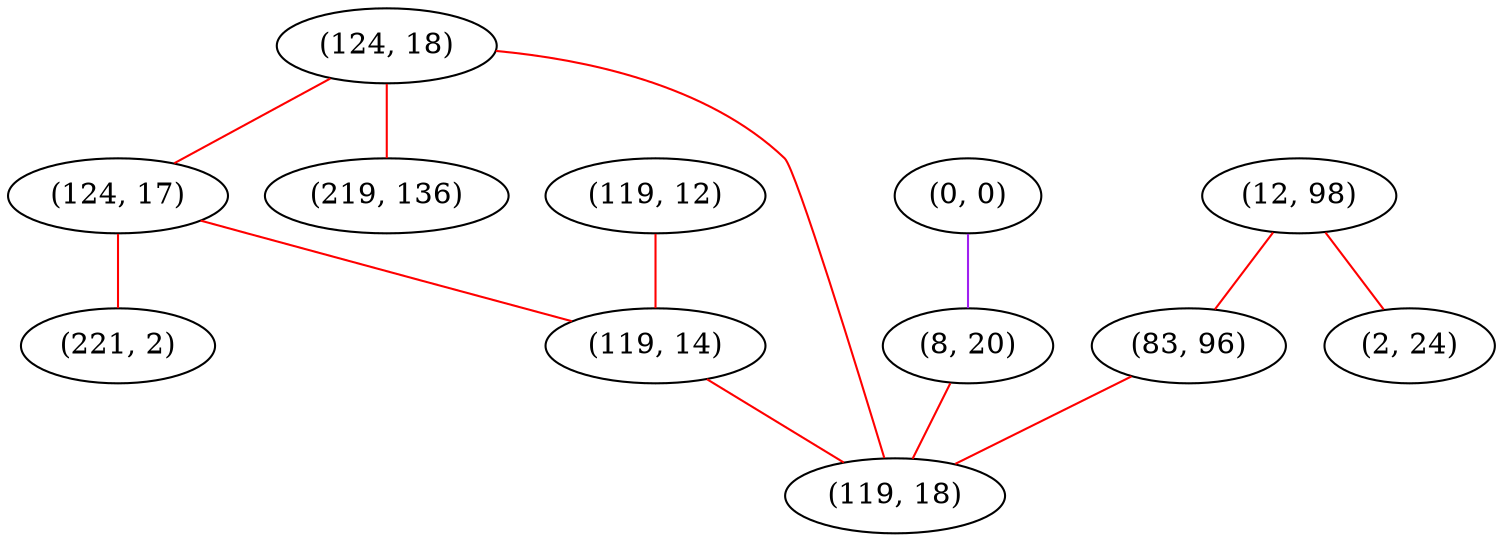 graph "" {
"(124, 18)";
"(0, 0)";
"(124, 17)";
"(119, 12)";
"(12, 98)";
"(8, 20)";
"(219, 136)";
"(119, 14)";
"(221, 2)";
"(83, 96)";
"(2, 24)";
"(119, 18)";
"(124, 18)" -- "(219, 136)"  [color=red, key=0, weight=1];
"(124, 18)" -- "(124, 17)"  [color=red, key=0, weight=1];
"(124, 18)" -- "(119, 18)"  [color=red, key=0, weight=1];
"(0, 0)" -- "(8, 20)"  [color=purple, key=0, weight=4];
"(124, 17)" -- "(119, 14)"  [color=red, key=0, weight=1];
"(124, 17)" -- "(221, 2)"  [color=red, key=0, weight=1];
"(119, 12)" -- "(119, 14)"  [color=red, key=0, weight=1];
"(12, 98)" -- "(83, 96)"  [color=red, key=0, weight=1];
"(12, 98)" -- "(2, 24)"  [color=red, key=0, weight=1];
"(8, 20)" -- "(119, 18)"  [color=red, key=0, weight=1];
"(119, 14)" -- "(119, 18)"  [color=red, key=0, weight=1];
"(83, 96)" -- "(119, 18)"  [color=red, key=0, weight=1];
}
